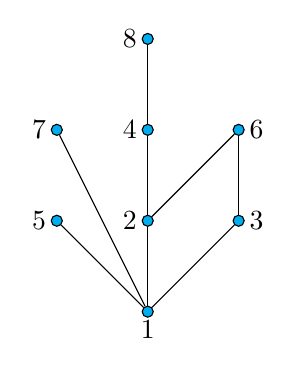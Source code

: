    \begin{tikzpicture}
   \tikzstyle{every node}=[draw,shape=circle,fill=cyan,
   minimum size=4pt, inner sep=0pt];
   \tikzstyle{rel}=[shorten <=1pt,shorten >=1pt];
   \draw 
   node (1) [label={below:1}] {}
   node (2) [label={left:2},above=of 1] {}
   node (3) [label={right:3},right=of 2] {}
   node (4) [label={left:4},above=of 2] {}
   node (5) [label={left:5},left=of 2] {}
   node (6) [label={right:6},above=of 3] {}
   node (7) [label={left:7},left=of 4] {}
   node (8) [label={left:8},above=of 4] {}
   ;
   \path
   (1) edge (2)
   (1) edge (3)
   (1) edge (5)
   (1) edge (7)
   (2) edge (4)
   (2) edge (6)
   (3) edge (6)
   (4) edge (8)
   ;
   \end{tikzpicture}

